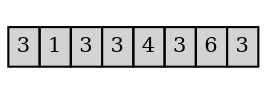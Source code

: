 // input 7-3
graph {
    graph [nodesep=0.1,ranksep=0.1,fontsize=12]
    
    a [shape=none,margin=0,fontsize=10,label=<
        <TABLE BORDER="0" CELLBORDER="1" CELLSPACING="0" CELLPADDING="3" BGCOLOR="lightgrey">
            <TR>
                <TD PORT="0">3</TD>
                <TD PORT="1">1</TD>
                <TD PORT="2">3</TD>
                <TD PORT="3">3</TD>
                <TD PORT="4">4</TD>
                <TD PORT="5">3</TD>
                <TD PORT="6">6</TD>
                <TD PORT="7">3</TD>
            </TR>
        </TABLE>
    >]
}